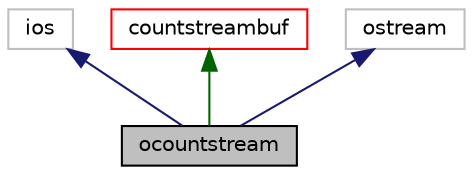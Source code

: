 digraph "ocountstream"
{
  bgcolor="transparent";
  edge [fontname="Helvetica",fontsize="10",labelfontname="Helvetica",labelfontsize="10"];
  node [fontname="Helvetica",fontsize="10",shape=record];
  Node1 [label="ocountstream",height=0.2,width=0.4,color="black", fillcolor="grey75", style="filled" fontcolor="black"];
  Node2 -> Node1 [dir="back",color="midnightblue",fontsize="10",style="solid",fontname="Helvetica"];
  Node2 [label="ios",height=0.2,width=0.4,color="grey75"];
  Node3 -> Node1 [dir="back",color="darkgreen",fontsize="10",style="solid",fontname="Helvetica"];
  Node3 [label="countstreambuf",height=0.2,width=0.4,color="red",URL="$classFoam_1_1countstreambuf.html",tooltip="A streambuf class for determining byte counts. "];
  Node4 -> Node1 [dir="back",color="midnightblue",fontsize="10",style="solid",fontname="Helvetica"];
  Node4 [label="ostream",height=0.2,width=0.4,color="grey75"];
}
